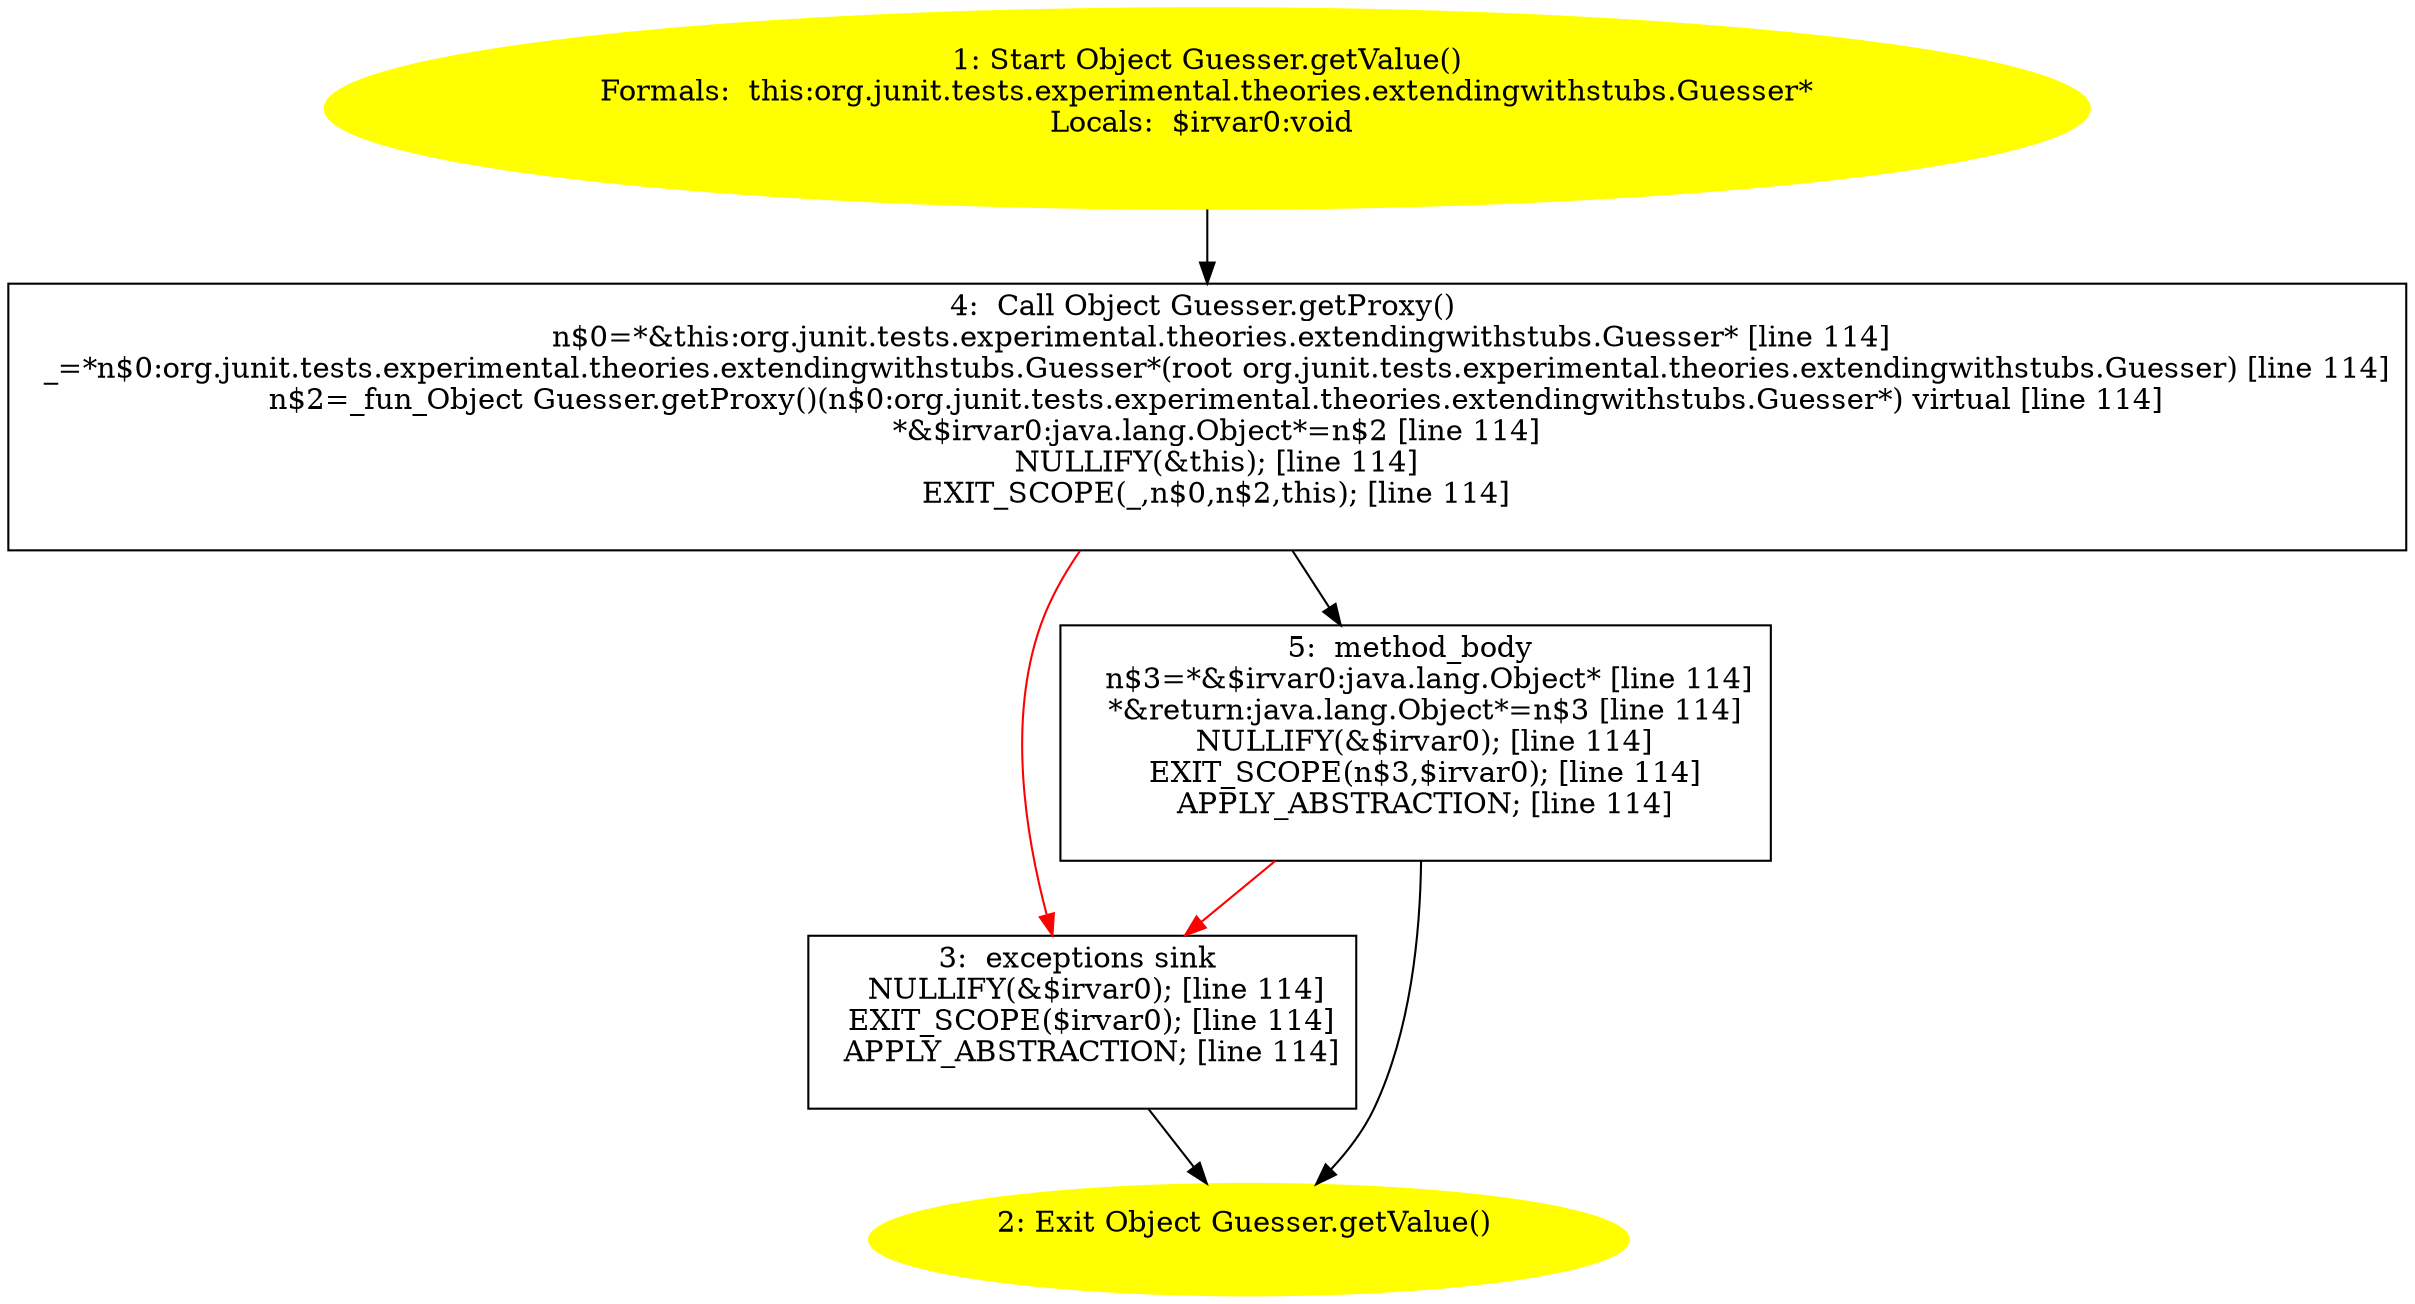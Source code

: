 /* @generated */
digraph cfg {
"org.junit.tests.experimental.theories.extendingwithstubs.Guesser.getValue():java.lang.Object.6385ed9073ab87ed52885203af35347b_1" [label="1: Start Object Guesser.getValue()\nFormals:  this:org.junit.tests.experimental.theories.extendingwithstubs.Guesser*\nLocals:  $irvar0:void \n  " color=yellow style=filled]
	

	 "org.junit.tests.experimental.theories.extendingwithstubs.Guesser.getValue():java.lang.Object.6385ed9073ab87ed52885203af35347b_1" -> "org.junit.tests.experimental.theories.extendingwithstubs.Guesser.getValue():java.lang.Object.6385ed9073ab87ed52885203af35347b_4" ;
"org.junit.tests.experimental.theories.extendingwithstubs.Guesser.getValue():java.lang.Object.6385ed9073ab87ed52885203af35347b_2" [label="2: Exit Object Guesser.getValue() \n  " color=yellow style=filled]
	

"org.junit.tests.experimental.theories.extendingwithstubs.Guesser.getValue():java.lang.Object.6385ed9073ab87ed52885203af35347b_3" [label="3:  exceptions sink \n   NULLIFY(&$irvar0); [line 114]\n  EXIT_SCOPE($irvar0); [line 114]\n  APPLY_ABSTRACTION; [line 114]\n " shape="box"]
	

	 "org.junit.tests.experimental.theories.extendingwithstubs.Guesser.getValue():java.lang.Object.6385ed9073ab87ed52885203af35347b_3" -> "org.junit.tests.experimental.theories.extendingwithstubs.Guesser.getValue():java.lang.Object.6385ed9073ab87ed52885203af35347b_2" ;
"org.junit.tests.experimental.theories.extendingwithstubs.Guesser.getValue():java.lang.Object.6385ed9073ab87ed52885203af35347b_4" [label="4:  Call Object Guesser.getProxy() \n   n$0=*&this:org.junit.tests.experimental.theories.extendingwithstubs.Guesser* [line 114]\n  _=*n$0:org.junit.tests.experimental.theories.extendingwithstubs.Guesser*(root org.junit.tests.experimental.theories.extendingwithstubs.Guesser) [line 114]\n  n$2=_fun_Object Guesser.getProxy()(n$0:org.junit.tests.experimental.theories.extendingwithstubs.Guesser*) virtual [line 114]\n  *&$irvar0:java.lang.Object*=n$2 [line 114]\n  NULLIFY(&this); [line 114]\n  EXIT_SCOPE(_,n$0,n$2,this); [line 114]\n " shape="box"]
	

	 "org.junit.tests.experimental.theories.extendingwithstubs.Guesser.getValue():java.lang.Object.6385ed9073ab87ed52885203af35347b_4" -> "org.junit.tests.experimental.theories.extendingwithstubs.Guesser.getValue():java.lang.Object.6385ed9073ab87ed52885203af35347b_5" ;
	 "org.junit.tests.experimental.theories.extendingwithstubs.Guesser.getValue():java.lang.Object.6385ed9073ab87ed52885203af35347b_4" -> "org.junit.tests.experimental.theories.extendingwithstubs.Guesser.getValue():java.lang.Object.6385ed9073ab87ed52885203af35347b_3" [color="red" ];
"org.junit.tests.experimental.theories.extendingwithstubs.Guesser.getValue():java.lang.Object.6385ed9073ab87ed52885203af35347b_5" [label="5:  method_body \n   n$3=*&$irvar0:java.lang.Object* [line 114]\n  *&return:java.lang.Object*=n$3 [line 114]\n  NULLIFY(&$irvar0); [line 114]\n  EXIT_SCOPE(n$3,$irvar0); [line 114]\n  APPLY_ABSTRACTION; [line 114]\n " shape="box"]
	

	 "org.junit.tests.experimental.theories.extendingwithstubs.Guesser.getValue():java.lang.Object.6385ed9073ab87ed52885203af35347b_5" -> "org.junit.tests.experimental.theories.extendingwithstubs.Guesser.getValue():java.lang.Object.6385ed9073ab87ed52885203af35347b_2" ;
	 "org.junit.tests.experimental.theories.extendingwithstubs.Guesser.getValue():java.lang.Object.6385ed9073ab87ed52885203af35347b_5" -> "org.junit.tests.experimental.theories.extendingwithstubs.Guesser.getValue():java.lang.Object.6385ed9073ab87ed52885203af35347b_3" [color="red" ];
}
